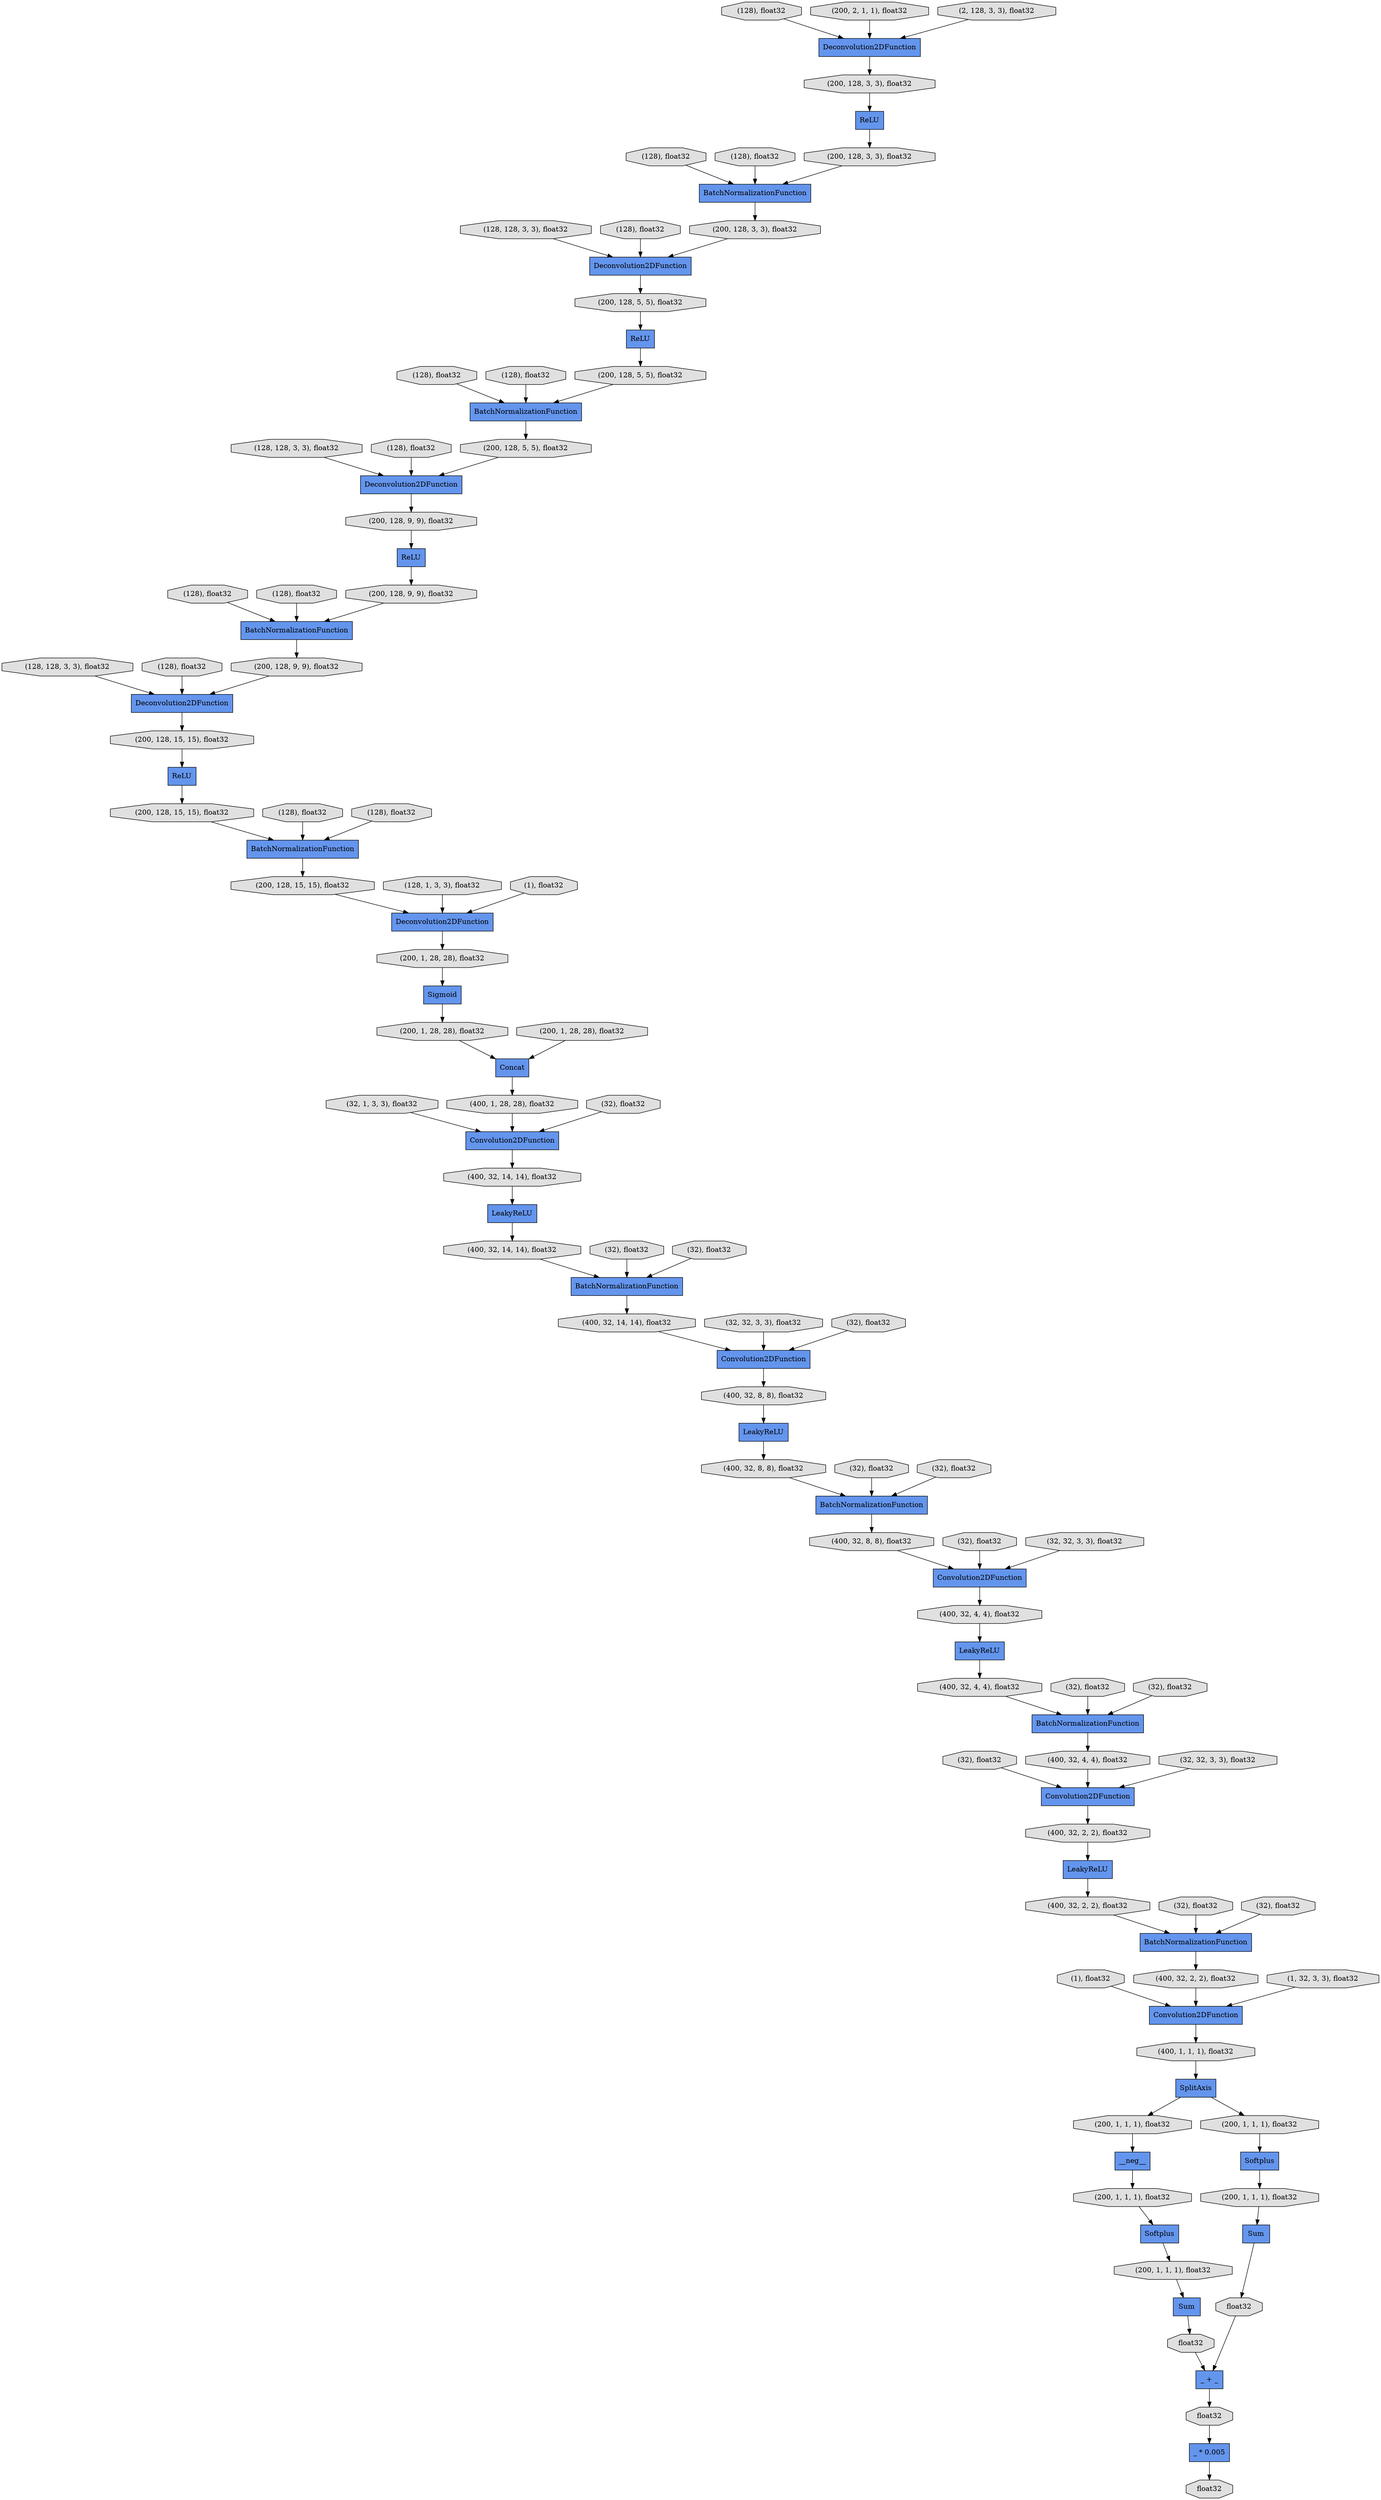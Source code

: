digraph graphname{rankdir=TB;4474241096 [label="(200, 1, 1, 1), float32",shape="octagon",style="filled",fillcolor="#E0E0E0"];4474200136 [label="BatchNormalizationFunction",shape="record",style="filled",fillcolor="#6495ED"];4466139208 [label="(128, 128, 3, 3), float32",shape="octagon",style="filled",fillcolor="#E0E0E0"];4474241152 [label="_ + _",shape="record",style="filled",fillcolor="#6495ED"];4474200192 [label="(400, 32, 14, 14), float32",shape="octagon",style="filled",fillcolor="#E0E0E0"];4466139264 [label="(128), float32",shape="octagon",style="filled",fillcolor="#E0E0E0"];4474241208 [label="float32",shape="octagon",style="filled",fillcolor="#E0E0E0"];4474241264 [label="Sum",shape="record",style="filled",fillcolor="#6495ED"];4474200304 [label="(200, 1, 28, 28), float32",shape="octagon",style="filled",fillcolor="#E0E0E0"];4466139376 [label="(128), float32",shape="octagon",style="filled",fillcolor="#E0E0E0"];4474200360 [label="Concat",shape="record",style="filled",fillcolor="#6495ED"];4474241376 [label="float32",shape="octagon",style="filled",fillcolor="#E0E0E0"];4474200416 [label="(200, 128, 15, 15), float32",shape="octagon",style="filled",fillcolor="#E0E0E0"];4466139488 [label="(128), float32",shape="octagon",style="filled",fillcolor="#E0E0E0"];4466139544 [label="(128, 128, 3, 3), float32",shape="octagon",style="filled",fillcolor="#E0E0E0"];4474200528 [label="(200, 1, 28, 28), float32",shape="octagon",style="filled",fillcolor="#E0E0E0"];4466139600 [label="(128), float32",shape="octagon",style="filled",fillcolor="#E0E0E0"];4474241544 [label="float32",shape="octagon",style="filled",fillcolor="#E0E0E0"];4474241600 [label="_ * 0.005",shape="record",style="filled",fillcolor="#6495ED"];4466139712 [label="(128), float32",shape="octagon",style="filled",fillcolor="#E0E0E0"];4474200696 [label="(200, 128, 15, 15), float32",shape="octagon",style="filled",fillcolor="#E0E0E0"];4474200752 [label="BatchNormalizationFunction",shape="record",style="filled",fillcolor="#6495ED"];4466139824 [label="(128), float32",shape="octagon",style="filled",fillcolor="#E0E0E0"];4474200808 [label="Deconvolution2DFunction",shape="record",style="filled",fillcolor="#6495ED"];4466139880 [label="(128, 1, 3, 3), float32",shape="octagon",style="filled",fillcolor="#E0E0E0"];4474200864 [label="(400, 32, 14, 14), float32",shape="octagon",style="filled",fillcolor="#E0E0E0"];4466139936 [label="(128), float32",shape="octagon",style="filled",fillcolor="#E0E0E0"];4474200920 [label="Sigmoid",shape="record",style="filled",fillcolor="#6495ED"];4466140048 [label="(1), float32",shape="octagon",style="filled",fillcolor="#E0E0E0"];4474201088 [label="(200, 1, 28, 28), float32",shape="octagon",style="filled",fillcolor="#E0E0E0"];4474201144 [label="LeakyReLU",shape="record",style="filled",fillcolor="#6495ED"];4433658936 [label="(128), float32",shape="octagon",style="filled",fillcolor="#E0E0E0"];4466140272 [label="Convolution2DFunction",shape="record",style="filled",fillcolor="#6495ED"];4474201200 [label="(32, 1, 3, 3), float32",shape="octagon",style="filled",fillcolor="#E0E0E0"];4474201256 [label="(400, 32, 14, 14), float32",shape="octagon",style="filled",fillcolor="#E0E0E0"];4474201312 [label="(400, 1, 28, 28), float32",shape="octagon",style="filled",fillcolor="#E0E0E0"];4466140384 [label="(32), float32",shape="octagon",style="filled",fillcolor="#E0E0E0"];4474201368 [label="(400, 32, 8, 8), float32",shape="octagon",style="filled",fillcolor="#E0E0E0"];4466140440 [label="(32), float32",shape="octagon",style="filled",fillcolor="#E0E0E0"];4474201480 [label="(400, 32, 8, 8), float32",shape="octagon",style="filled",fillcolor="#E0E0E0"];4466140552 [label="(32), float32",shape="octagon",style="filled",fillcolor="#E0E0E0"];4466140664 [label="Convolution2DFunction",shape="record",style="filled",fillcolor="#6495ED"];4474201592 [label="(32, 32, 3, 3), float32",shape="octagon",style="filled",fillcolor="#E0E0E0"];4474201648 [label="Softplus",shape="record",style="filled",fillcolor="#6495ED"];4474201704 [label="BatchNormalizationFunction",shape="record",style="filled",fillcolor="#6495ED"];4466140776 [label="(32), float32",shape="octagon",style="filled",fillcolor="#E0E0E0"];4474201760 [label="(400, 32, 4, 4), float32",shape="octagon",style="filled",fillcolor="#E0E0E0"];4466140832 [label="(32), float32",shape="octagon",style="filled",fillcolor="#E0E0E0"];4466141000 [label="(32), float32",shape="octagon",style="filled",fillcolor="#E0E0E0"];4474201984 [label="LeakyReLU",shape="record",style="filled",fillcolor="#6495ED"];4466075520 [label="(128), float32",shape="octagon",style="filled",fillcolor="#E0E0E0"];4466141112 [label="Convolution2DFunction",shape="record",style="filled",fillcolor="#6495ED"];4474202040 [label="BatchNormalizationFunction",shape="record",style="filled",fillcolor="#6495ED"];4466075576 [label="(128, 128, 3, 3), float32",shape="octagon",style="filled",fillcolor="#E0E0E0"];4474202152 [label="(400, 32, 8, 8), float32",shape="octagon",style="filled",fillcolor="#E0E0E0"];4466141224 [label="(32), float32",shape="octagon",style="filled",fillcolor="#E0E0E0"];4466075688 [label="(128), float32",shape="octagon",style="filled",fillcolor="#E0E0E0"];4466141280 [label="(32), float32",shape="octagon",style="filled",fillcolor="#E0E0E0"];4474202264 [label="(32, 32, 3, 3), float32",shape="octagon",style="filled",fillcolor="#E0E0E0"];4474202320 [label="(400, 32, 2, 2), float32",shape="octagon",style="filled",fillcolor="#E0E0E0"];4466141448 [label="(32), float32",shape="octagon",style="filled",fillcolor="#E0E0E0"];4474202376 [label="(400, 32, 4, 4), float32",shape="octagon",style="filled",fillcolor="#E0E0E0"];4474202432 [label="BatchNormalizationFunction",shape="record",style="filled",fillcolor="#6495ED"];4466141560 [label="Convolution2DFunction",shape="record",style="filled",fillcolor="#6495ED"];4474202488 [label="LeakyReLU",shape="record",style="filled",fillcolor="#6495ED"];4466141672 [label="(32), float32",shape="octagon",style="filled",fillcolor="#E0E0E0"];4466141728 [label="(32), float32",shape="octagon",style="filled",fillcolor="#E0E0E0"];4474202656 [label="(400, 32, 4, 4), float32",shape="octagon",style="filled",fillcolor="#E0E0E0"];4323387992 [label="__neg__",shape="record",style="filled",fillcolor="#6495ED"];4474202768 [label="(400, 32, 2, 2), float32",shape="octagon",style="filled",fillcolor="#E0E0E0"];4474202824 [label="(200, 1, 1, 1), float32",shape="octagon",style="filled",fillcolor="#E0E0E0"];4466141896 [label="(32), float32",shape="octagon",style="filled",fillcolor="#E0E0E0"];4474202880 [label="(32, 32, 3, 3), float32",shape="octagon",style="filled",fillcolor="#E0E0E0"];4466142008 [label="Convolution2DFunction",shape="record",style="filled",fillcolor="#6495ED"];4474202992 [label="LeakyReLU",shape="record",style="filled",fillcolor="#6495ED"];4466142120 [label="(1), float32",shape="octagon",style="filled",fillcolor="#E0E0E0"];4474203160 [label="(400, 32, 2, 2), float32",shape="octagon",style="filled",fillcolor="#E0E0E0"];4474203272 [label="(400, 1, 1, 1), float32",shape="octagon",style="filled",fillcolor="#E0E0E0"];4474203328 [label="(200, 1, 1, 1), float32",shape="octagon",style="filled",fillcolor="#E0E0E0"];4474203384 [label="(1, 32, 3, 3), float32",shape="octagon",style="filled",fillcolor="#E0E0E0"];4474203440 [label="Sum",shape="record",style="filled",fillcolor="#6495ED"];4474203496 [label="SplitAxis",shape="record",style="filled",fillcolor="#6495ED"];4474203720 [label="float32",shape="octagon",style="filled",fillcolor="#E0E0E0"];4474203832 [label="Softplus",shape="record",style="filled",fillcolor="#6495ED"];4466077536 [label="(128), float32",shape="octagon",style="filled",fillcolor="#E0E0E0"];4466077648 [label="(128), float32",shape="octagon",style="filled",fillcolor="#E0E0E0"];4474057056 [label="(200, 128, 15, 15), float32",shape="octagon",style="filled",fillcolor="#E0E0E0"];4474057392 [label="(200, 2, 1, 1), float32",shape="octagon",style="filled",fillcolor="#E0E0E0"];4474057504 [label="(200, 128, 3, 3), float32",shape="octagon",style="filled",fillcolor="#E0E0E0"];4474057560 [label="(200, 128, 3, 3), float32",shape="octagon",style="filled",fillcolor="#E0E0E0"];4474057672 [label="ReLU",shape="record",style="filled",fillcolor="#6495ED"];4474057840 [label="BatchNormalizationFunction",shape="record",style="filled",fillcolor="#6495ED"];4474058232 [label="(200, 128, 5, 5), float32",shape="octagon",style="filled",fillcolor="#E0E0E0"];4474058288 [label="BatchNormalizationFunction",shape="record",style="filled",fillcolor="#6495ED"];4474058624 [label="Deconvolution2DFunction",shape="record",style="filled",fillcolor="#6495ED"];4474058680 [label="(200, 128, 5, 5), float32",shape="octagon",style="filled",fillcolor="#E0E0E0"];4474058792 [label="Deconvolution2DFunction",shape="record",style="filled",fillcolor="#6495ED"];4474058904 [label="ReLU",shape="record",style="filled",fillcolor="#6495ED"];4474058960 [label="(200, 128, 9, 9), float32",shape="octagon",style="filled",fillcolor="#E0E0E0"];4474059072 [label="(200, 128, 9, 9), float32",shape="octagon",style="filled",fillcolor="#E0E0E0"];4474059128 [label="(200, 128, 9, 9), float32",shape="octagon",style="filled",fillcolor="#E0E0E0"];4432804552 [label="(2, 128, 3, 3), float32",shape="octagon",style="filled",fillcolor="#E0E0E0"];4324178688 [label="(200, 1, 1, 1), float32",shape="octagon",style="filled",fillcolor="#E0E0E0"];4324179136 [label="(200, 1, 1, 1), float32",shape="octagon",style="filled",fillcolor="#E0E0E0"];4474059968 [label="Deconvolution2DFunction",shape="record",style="filled",fillcolor="#6495ED"];4474060024 [label="(200, 128, 3, 3), float32",shape="octagon",style="filled",fillcolor="#E0E0E0"];4474060136 [label="BatchNormalizationFunction",shape="record",style="filled",fillcolor="#6495ED"];4474060192 [label="(200, 128, 5, 5), float32",shape="octagon",style="filled",fillcolor="#E0E0E0"];4474060472 [label="ReLU",shape="record",style="filled",fillcolor="#6495ED"];4474060696 [label="ReLU",shape="record",style="filled",fillcolor="#6495ED"];4474060752 [label="Deconvolution2DFunction",shape="record",style="filled",fillcolor="#6495ED"];4474200696 -> 4474200808;4433658936 -> 4474058792;4474060472 -> 4474200416;4474060752 -> 4474057056;4474057504 -> 4474057672;4474201256 -> 4474201144;4466075688 -> 4474057840;4474057840 -> 4474060024;4474057392 -> 4474058792;4466141672 -> 4466141560;4474200528 -> 4474200920;4474241264 -> 4474241208;4474202320 -> 4474202432;4474058680 -> 4474058904;4474058960 -> 4474060136;4466139264 -> 4474058288;4466141896 -> 4474202432;4474060024 -> 4474058624;4466140664 -> 4474201368;4474058792 -> 4474057504;4474203272 -> 4474203496;4474241096 -> 4474241264;4474058624 -> 4474058680;4466141728 -> 4474202432;4466141000 -> 4474201704;4466139880 -> 4474200808;4474058288 -> 4474060192;4474200808 -> 4474200528;4474200752 -> 4474200192;4466075576 -> 4474058624;4466140832 -> 4474201704;4474203496 -> 4324178688;4474201200 -> 4466140272;4466141448 -> 4474202040;4474201368 -> 4474201984;4474202824 -> 4474203832;4474058904 -> 4474058232;4474202040 -> 4474202656;4474202488 -> 4474201760;4474201480 -> 4474201704;4474057672 -> 4474057560;4474201760 -> 4474202040;4466140272 -> 4474201256;4474203384 -> 4466142008;4466142120 -> 4466142008;4466139208 -> 4474059968;4474201648 -> 4474241096;4474202152 -> 4466141112;4324179136 -> 4474201648;4474241600 -> 4474241544;4466142008 -> 4474203272;4466141224 -> 4466141112;4466139712 -> 4474060752;4474241152 -> 4474241376;4474201312 -> 4466140272;4466140384 -> 4466140272;4474203328 -> 4474203440;4474241376 -> 4474241600;4474201984 -> 4474201480;4466140552 -> 4474200752;4474202432 -> 4474203160;4474201088 -> 4474200360;4466141560 -> 4474202768;4474201144 -> 4474200864;4474202992 -> 4474202320;4324178688 -> 4323387992;4466139488 -> 4474060136;4474200360 -> 4474201312;4466139936 -> 4474200136;4474200192 -> 4466140664;4474057056 -> 4474060472;4474060192 -> 4474059968;4466077536 -> 4474058624;4466140440 -> 4474200752;4474200416 -> 4474200136;4474059968 -> 4474059072;4474059072 -> 4474060696;4474241208 -> 4474241152;4323387992 -> 4474202824;4474202768 -> 4474202992;4466139600 -> 4474060136;4474203160 -> 4466142008;4466077648 -> 4474058288;4474200920 -> 4474200304;4466075520 -> 4474057840;4466140776 -> 4466140664;4466141112 -> 4474202376;4466140048 -> 4474200808;4466141280 -> 4474202040;4474059128 -> 4474060752;4474203440 -> 4474203720;4474200304 -> 4474200360;4474058232 -> 4474058288;4474200864 -> 4474200752;4432804552 -> 4474058792;4474202264 -> 4466141112;4474060136 -> 4474059128;4474202376 -> 4474202488;4474202656 -> 4466141560;4474060696 -> 4474058960;4474057560 -> 4474057840;4466139376 -> 4474059968;4466139544 -> 4474060752;4474200136 -> 4474200696;4466139824 -> 4474200136;4474203720 -> 4474241152;4474203496 -> 4324179136;4474202880 -> 4466141560;4474201704 -> 4474202152;4474203832 -> 4474203328;4474201592 -> 4466140664;}